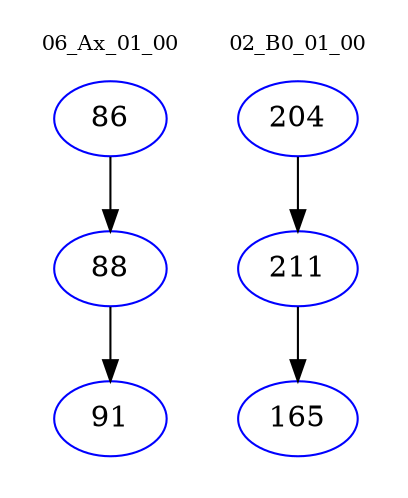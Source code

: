 digraph{
subgraph cluster_0 {
color = white
label = "06_Ax_01_00";
fontsize=10;
T0_86 [label="86", color="blue"]
T0_86 -> T0_88 [color="black"]
T0_88 [label="88", color="blue"]
T0_88 -> T0_91 [color="black"]
T0_91 [label="91", color="blue"]
}
subgraph cluster_1 {
color = white
label = "02_B0_01_00";
fontsize=10;
T1_204 [label="204", color="blue"]
T1_204 -> T1_211 [color="black"]
T1_211 [label="211", color="blue"]
T1_211 -> T1_165 [color="black"]
T1_165 [label="165", color="blue"]
}
}
